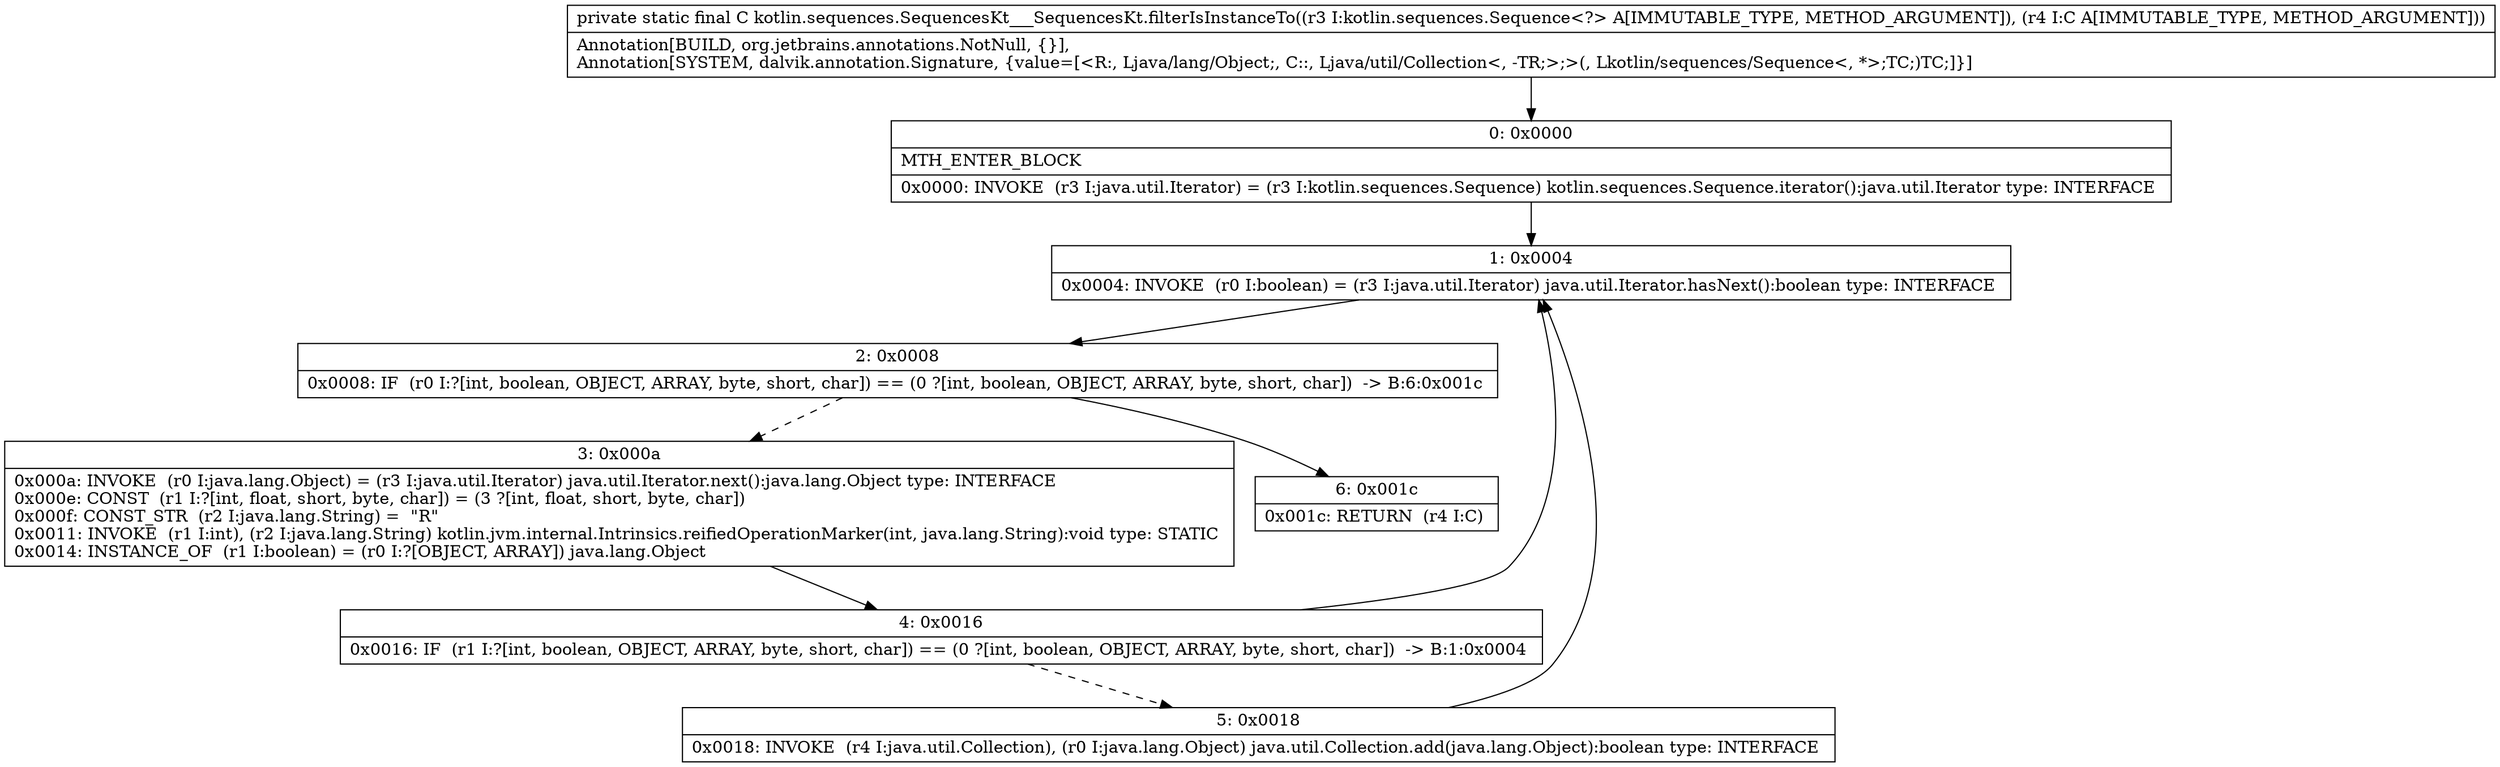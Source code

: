 digraph "CFG forkotlin.sequences.SequencesKt___SequencesKt.filterIsInstanceTo(Lkotlin\/sequences\/Sequence;Ljava\/util\/Collection;)Ljava\/util\/Collection;" {
Node_0 [shape=record,label="{0\:\ 0x0000|MTH_ENTER_BLOCK\l|0x0000: INVOKE  (r3 I:java.util.Iterator) = (r3 I:kotlin.sequences.Sequence) kotlin.sequences.Sequence.iterator():java.util.Iterator type: INTERFACE \l}"];
Node_1 [shape=record,label="{1\:\ 0x0004|0x0004: INVOKE  (r0 I:boolean) = (r3 I:java.util.Iterator) java.util.Iterator.hasNext():boolean type: INTERFACE \l}"];
Node_2 [shape=record,label="{2\:\ 0x0008|0x0008: IF  (r0 I:?[int, boolean, OBJECT, ARRAY, byte, short, char]) == (0 ?[int, boolean, OBJECT, ARRAY, byte, short, char])  \-\> B:6:0x001c \l}"];
Node_3 [shape=record,label="{3\:\ 0x000a|0x000a: INVOKE  (r0 I:java.lang.Object) = (r3 I:java.util.Iterator) java.util.Iterator.next():java.lang.Object type: INTERFACE \l0x000e: CONST  (r1 I:?[int, float, short, byte, char]) = (3 ?[int, float, short, byte, char]) \l0x000f: CONST_STR  (r2 I:java.lang.String) =  \"R\" \l0x0011: INVOKE  (r1 I:int), (r2 I:java.lang.String) kotlin.jvm.internal.Intrinsics.reifiedOperationMarker(int, java.lang.String):void type: STATIC \l0x0014: INSTANCE_OF  (r1 I:boolean) = (r0 I:?[OBJECT, ARRAY]) java.lang.Object \l}"];
Node_4 [shape=record,label="{4\:\ 0x0016|0x0016: IF  (r1 I:?[int, boolean, OBJECT, ARRAY, byte, short, char]) == (0 ?[int, boolean, OBJECT, ARRAY, byte, short, char])  \-\> B:1:0x0004 \l}"];
Node_5 [shape=record,label="{5\:\ 0x0018|0x0018: INVOKE  (r4 I:java.util.Collection), (r0 I:java.lang.Object) java.util.Collection.add(java.lang.Object):boolean type: INTERFACE \l}"];
Node_6 [shape=record,label="{6\:\ 0x001c|0x001c: RETURN  (r4 I:C) \l}"];
MethodNode[shape=record,label="{private static final C kotlin.sequences.SequencesKt___SequencesKt.filterIsInstanceTo((r3 I:kotlin.sequences.Sequence\<?\> A[IMMUTABLE_TYPE, METHOD_ARGUMENT]), (r4 I:C A[IMMUTABLE_TYPE, METHOD_ARGUMENT]))  | Annotation[BUILD, org.jetbrains.annotations.NotNull, \{\}], \lAnnotation[SYSTEM, dalvik.annotation.Signature, \{value=[\<R:, Ljava\/lang\/Object;, C::, Ljava\/util\/Collection\<, \-TR;\>;\>(, Lkotlin\/sequences\/Sequence\<, *\>;TC;)TC;]\}]\l}"];
MethodNode -> Node_0;
Node_0 -> Node_1;
Node_1 -> Node_2;
Node_2 -> Node_3[style=dashed];
Node_2 -> Node_6;
Node_3 -> Node_4;
Node_4 -> Node_1;
Node_4 -> Node_5[style=dashed];
Node_5 -> Node_1;
}

